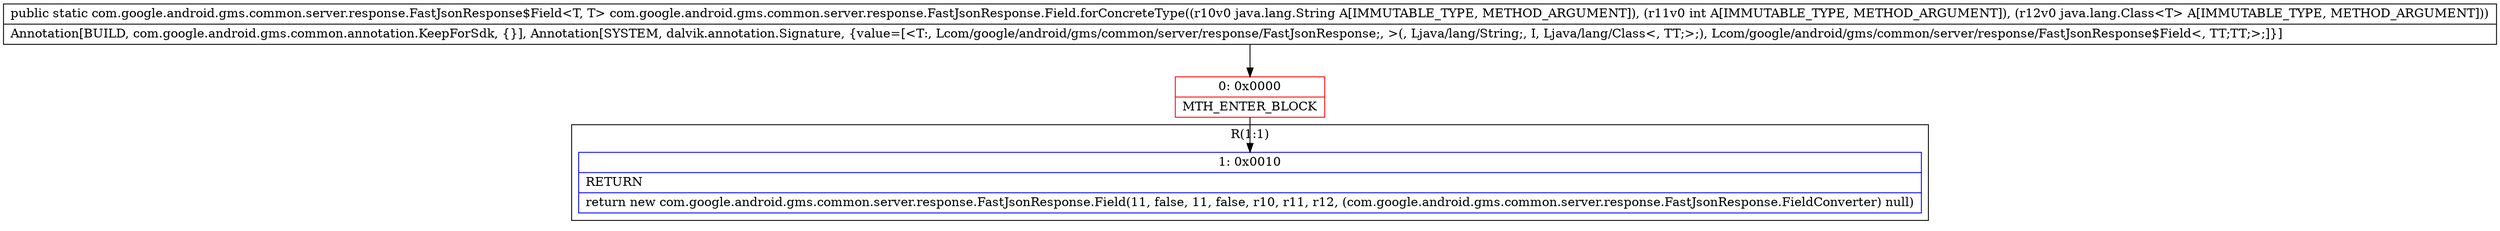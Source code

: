 digraph "CFG forcom.google.android.gms.common.server.response.FastJsonResponse.Field.forConcreteType(Ljava\/lang\/String;ILjava\/lang\/Class;)Lcom\/google\/android\/gms\/common\/server\/response\/FastJsonResponse$Field;" {
subgraph cluster_Region_1200838946 {
label = "R(1:1)";
node [shape=record,color=blue];
Node_1 [shape=record,label="{1\:\ 0x0010|RETURN\l|return new com.google.android.gms.common.server.response.FastJsonResponse.Field(11, false, 11, false, r10, r11, r12, (com.google.android.gms.common.server.response.FastJsonResponse.FieldConverter) null)\l}"];
}
Node_0 [shape=record,color=red,label="{0\:\ 0x0000|MTH_ENTER_BLOCK\l}"];
MethodNode[shape=record,label="{public static com.google.android.gms.common.server.response.FastJsonResponse$Field\<T, T\> com.google.android.gms.common.server.response.FastJsonResponse.Field.forConcreteType((r10v0 java.lang.String A[IMMUTABLE_TYPE, METHOD_ARGUMENT]), (r11v0 int A[IMMUTABLE_TYPE, METHOD_ARGUMENT]), (r12v0 java.lang.Class\<T\> A[IMMUTABLE_TYPE, METHOD_ARGUMENT]))  | Annotation[BUILD, com.google.android.gms.common.annotation.KeepForSdk, \{\}], Annotation[SYSTEM, dalvik.annotation.Signature, \{value=[\<T:, Lcom\/google\/android\/gms\/common\/server\/response\/FastJsonResponse;, \>(, Ljava\/lang\/String;, I, Ljava\/lang\/Class\<, TT;\>;), Lcom\/google\/android\/gms\/common\/server\/response\/FastJsonResponse$Field\<, TT;TT;\>;]\}]\l}"];
MethodNode -> Node_0;
Node_0 -> Node_1;
}

